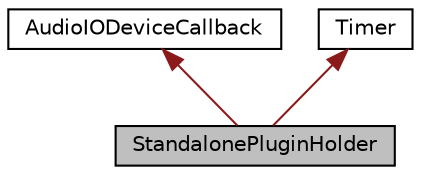 digraph "StandalonePluginHolder"
{
  bgcolor="transparent";
  edge [fontname="Helvetica",fontsize="10",labelfontname="Helvetica",labelfontsize="10"];
  node [fontname="Helvetica",fontsize="10",shape=record];
  Node0 [label="StandalonePluginHolder",height=0.2,width=0.4,color="black", fillcolor="grey75", style="filled", fontcolor="black"];
  Node1 -> Node0 [dir="back",color="firebrick4",fontsize="10",style="solid",fontname="Helvetica"];
  Node1 [label="AudioIODeviceCallback",height=0.2,width=0.4,color="black",URL="$classAudioIODeviceCallback.html",tooltip="One of these is passed to an AudioIODevice object to stream the audio data in and out..."];
  Node2 -> Node0 [dir="back",color="firebrick4",fontsize="10",style="solid",fontname="Helvetica"];
  Node2 [label="Timer",height=0.2,width=0.4,color="black",URL="$classTimer.html",tooltip="Makes repeated callbacks to a virtual method at a specified time interval. "];
}
